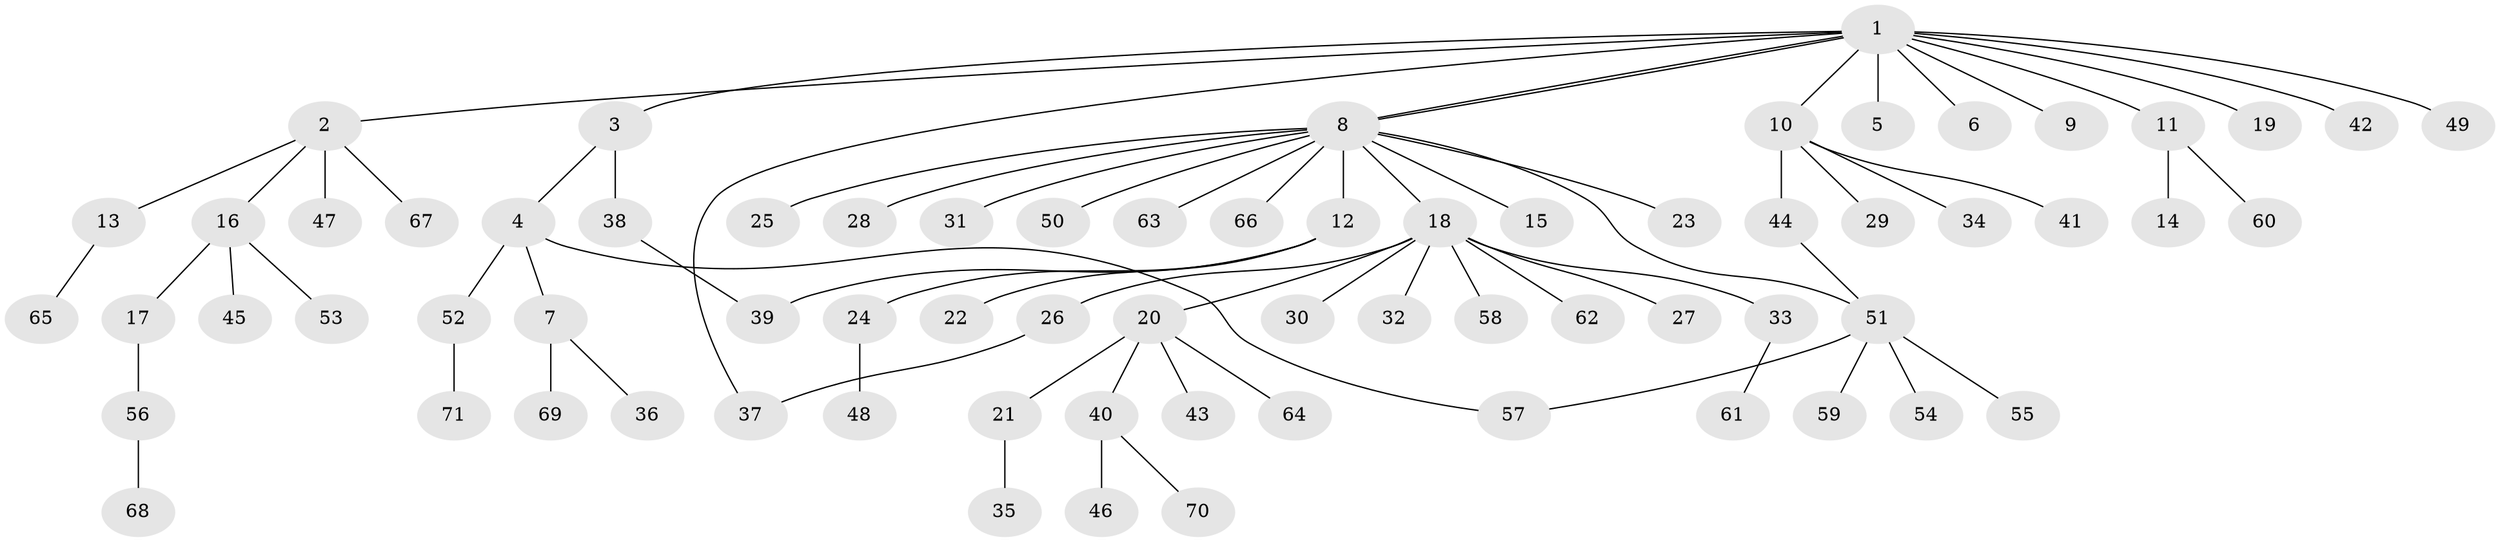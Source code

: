 // coarse degree distribution, {16: 0.018867924528301886, 3: 0.03773584905660377, 4: 0.05660377358490566, 1: 0.6981132075471698, 2: 0.11320754716981132, 12: 0.018867924528301886, 5: 0.018867924528301886, 8: 0.018867924528301886, 6: 0.018867924528301886}
// Generated by graph-tools (version 1.1) at 2025/41/03/06/25 10:41:50]
// undirected, 71 vertices, 75 edges
graph export_dot {
graph [start="1"]
  node [color=gray90,style=filled];
  1;
  2;
  3;
  4;
  5;
  6;
  7;
  8;
  9;
  10;
  11;
  12;
  13;
  14;
  15;
  16;
  17;
  18;
  19;
  20;
  21;
  22;
  23;
  24;
  25;
  26;
  27;
  28;
  29;
  30;
  31;
  32;
  33;
  34;
  35;
  36;
  37;
  38;
  39;
  40;
  41;
  42;
  43;
  44;
  45;
  46;
  47;
  48;
  49;
  50;
  51;
  52;
  53;
  54;
  55;
  56;
  57;
  58;
  59;
  60;
  61;
  62;
  63;
  64;
  65;
  66;
  67;
  68;
  69;
  70;
  71;
  1 -- 2;
  1 -- 3;
  1 -- 5;
  1 -- 6;
  1 -- 8;
  1 -- 8;
  1 -- 9;
  1 -- 10;
  1 -- 11;
  1 -- 19;
  1 -- 37;
  1 -- 42;
  1 -- 49;
  2 -- 13;
  2 -- 16;
  2 -- 47;
  2 -- 67;
  3 -- 4;
  3 -- 38;
  4 -- 7;
  4 -- 52;
  4 -- 57;
  7 -- 36;
  7 -- 69;
  8 -- 12;
  8 -- 15;
  8 -- 18;
  8 -- 23;
  8 -- 25;
  8 -- 28;
  8 -- 31;
  8 -- 50;
  8 -- 51;
  8 -- 63;
  8 -- 66;
  10 -- 29;
  10 -- 34;
  10 -- 41;
  10 -- 44;
  11 -- 14;
  11 -- 60;
  12 -- 22;
  12 -- 24;
  12 -- 39;
  13 -- 65;
  16 -- 17;
  16 -- 45;
  16 -- 53;
  17 -- 56;
  18 -- 20;
  18 -- 26;
  18 -- 27;
  18 -- 30;
  18 -- 32;
  18 -- 33;
  18 -- 58;
  18 -- 62;
  20 -- 21;
  20 -- 40;
  20 -- 43;
  20 -- 64;
  21 -- 35;
  24 -- 48;
  26 -- 37;
  33 -- 61;
  38 -- 39;
  40 -- 46;
  40 -- 70;
  44 -- 51;
  51 -- 54;
  51 -- 55;
  51 -- 57;
  51 -- 59;
  52 -- 71;
  56 -- 68;
}
